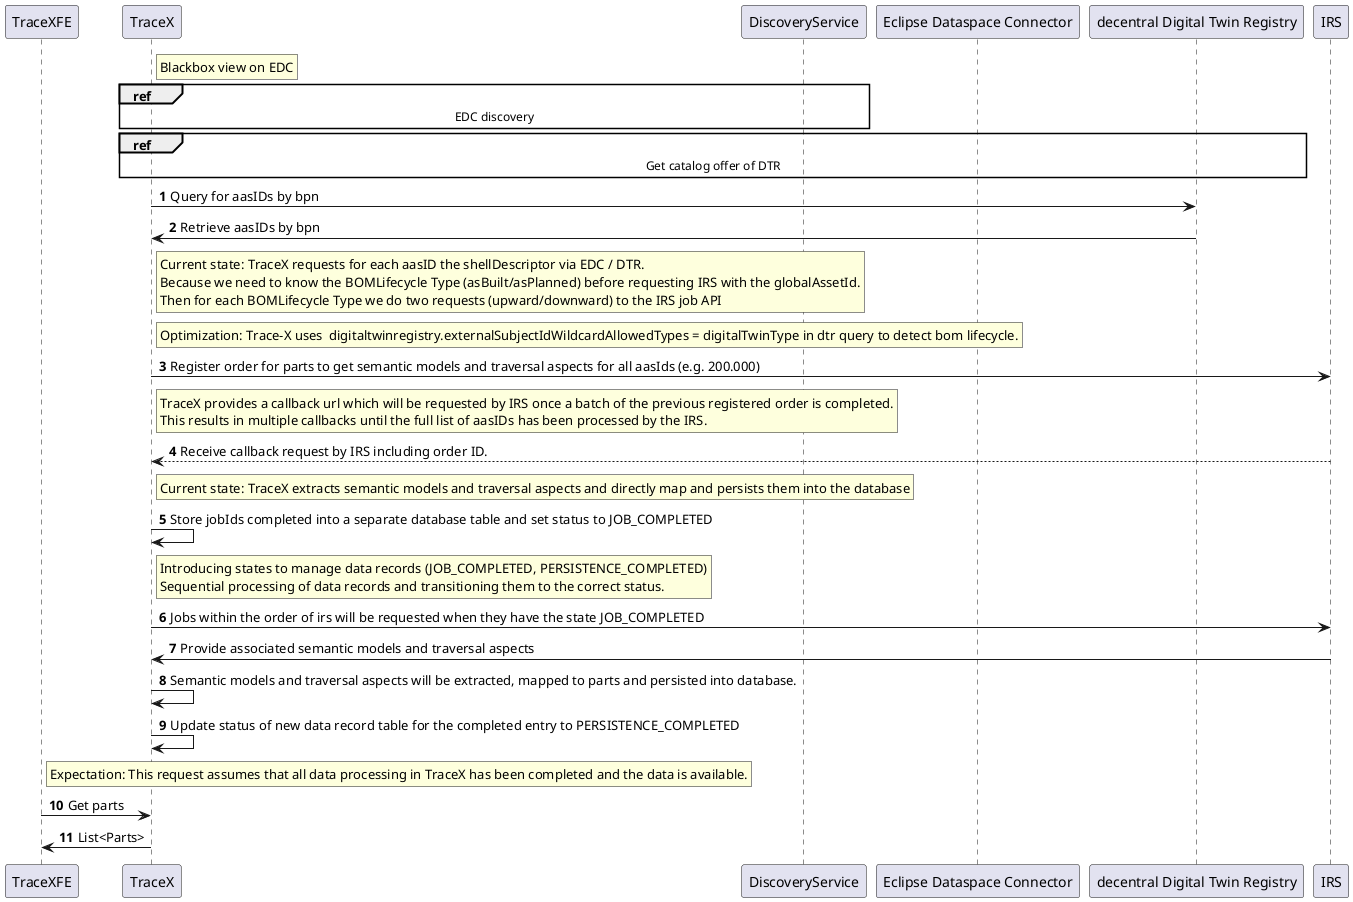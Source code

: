 @startuml
'https://plantuml.com/sequence-diagram
autonumber
participant TraceXFE
participant TraceX
participant "DiscoveryService" as DS
participant "Eclipse Dataspace Connector" as EDC
participant "decentral Digital Twin Registry" as DTR

participant IRS
rnote right TraceX
Blackbox view on EDC
end rnote
ref over TraceX, DS
 EDC discovery
end ref

ref over TraceX, EDC, DTR
    Get catalog offer of DTR
end ref


TraceX -> DTR: Query for aasIDs by bpn
DTR -> TraceX: Retrieve aasIDs by bpn
rnote right TraceX
Current state: TraceX requests for each aasID the shellDescriptor via EDC / DTR.
Because we need to know the BOMLifecycle Type (asBuilt/asPlanned) before requesting IRS with the globalAssetId.
Then for each BOMLifecycle Type we do two requests (upward/downward) to the IRS job API
end rnote
rnote right TraceX
Optimization: Trace-X uses  digitaltwinregistry.externalSubjectIdWildcardAllowedTypes = digitalTwinType in dtr query to detect bom lifecycle.
end rnote
TraceX -> IRS: Register order for parts to get semantic models and traversal aspects for all aasIds (e.g. 200.000)
rnote right TraceX
TraceX provides a callback url which will be requested by IRS once a batch of the previous registered order is completed.
This results in multiple callbacks until the full list of aasIDs has been processed by the IRS.
end rnote
TraceX <-- IRS: Receive callback request by IRS including order ID.
rnote right TraceX
Current state: TraceX extracts semantic models and traversal aspects and directly map and persists them into the database
end rnote
TraceX -> TraceX: Store jobIds completed into a separate database table and set status to JOB_COMPLETED
rnote right TraceX
Introducing states to manage data records (JOB_COMPLETED, PERSISTENCE_COMPLETED)
Sequential processing of data records and transitioning them to the correct status.
end rnote
TraceX -> IRS: Jobs within the order of irs will be requested when they have the state JOB_COMPLETED
IRS -> TraceX: Provide associated semantic models and traversal aspects
TraceX -> TraceX: Semantic models and traversal aspects will be extracted, mapped to parts and persisted into database.
TraceX -> TraceX: Update status of new data record table for the completed entry to PERSISTENCE_COMPLETED

rnote right TraceXFE
Expectation: This request assumes that all data processing in TraceX has been completed and the data is available.
end rnote
TraceXFE -> TraceX: Get parts
TraceX -> TraceXFE: List<Parts>

@enduml
